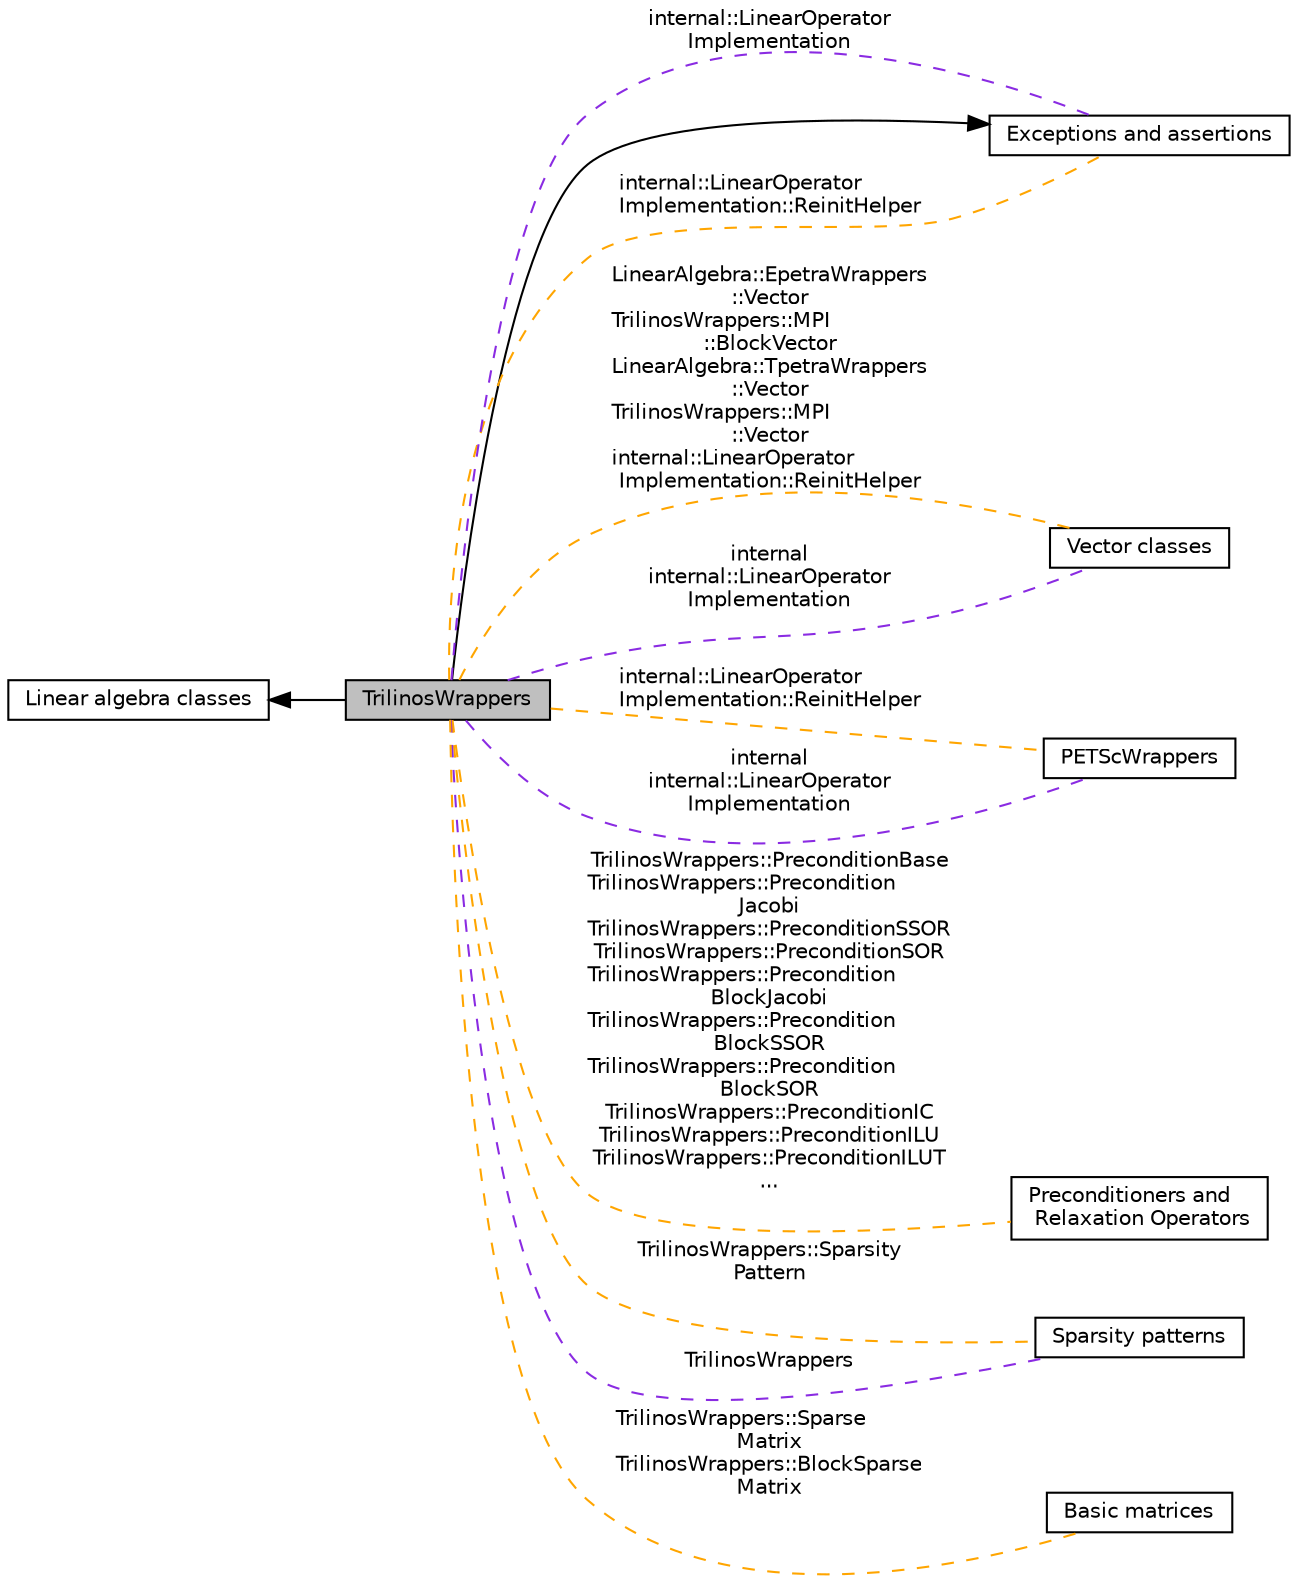 digraph "TrilinosWrappers"
{
  edge [fontname="Helvetica",fontsize="10",labelfontname="Helvetica",labelfontsize="10"];
  node [fontname="Helvetica",fontsize="10",shape=box];
  rankdir=LR;
  Node4 [label="Vector classes",height=0.2,width=0.4,color="black", fillcolor="white", style="filled",URL="$group__Vectors.html",tooltip="Here, we list all the classes that satisfy the VectorType concept and may be used in linear solvers (..."];
  Node3 [label="Exceptions and assertions",height=0.2,width=0.4,color="black", fillcolor="white", style="filled",URL="$group__Exceptions.html",tooltip="This module contains classes that are used in the exception mechanism of deal.II."];
  Node2 [label="Linear algebra classes",height=0.2,width=0.4,color="black", fillcolor="white", style="filled",URL="$group__LAC.html",tooltip="This module contains classes that involve linear algebra, i.e., those associated with matrices,..."];
  Node8 [label="PETScWrappers",height=0.2,width=0.4,color="black", fillcolor="white", style="filled",URL="$group__PETScWrappers.html",tooltip="The classes in this module are wrappers around functionality provided by the PETSc library...."];
  Node5 [label="Preconditioners and\l Relaxation Operators",height=0.2,width=0.4,color="black", fillcolor="white", style="filled",URL="$group__Preconditioners.html",tooltip=" "];
  Node7 [label="Sparsity patterns",height=0.2,width=0.4,color="black", fillcolor="white", style="filled",URL="$group__Sparsity.html",tooltip="Almost all finite element formulations lead to matrices that are \"sparse\", i.e., for which the number..."];
  Node6 [label="Basic matrices",height=0.2,width=0.4,color="black", fillcolor="white", style="filled",URL="$group__Matrix1.html",tooltip="These are the actual matrix classes provided by deal.II. It is possible to store values in them and r..."];
  Node1 [label="TrilinosWrappers",height=0.2,width=0.4,color="black", fillcolor="grey75", style="filled", fontcolor="black",tooltip="The classes in this module are wrappers around functionality provided by the Trilinos library...."];
  Node2->Node1 [shape=plaintext, dir="back", style="solid"];
  Node3->Node1 [shape=plaintext, dir="back", style="solid"];
  Node1->Node4 [shape=plaintext, label="LinearAlgebra::EpetraWrappers\l::Vector\nTrilinosWrappers::MPI\l::BlockVector\nLinearAlgebra::TpetraWrappers\l::Vector\nTrilinosWrappers::MPI\l::Vector\ninternal::LinearOperator\lImplementation::ReinitHelper", color="orange", dir="none", style="dashed"];
  Node1->Node5 [shape=plaintext, label="TrilinosWrappers::PreconditionBase\nTrilinosWrappers::Precondition\lJacobi\nTrilinosWrappers::PreconditionSSOR\nTrilinosWrappers::PreconditionSOR\nTrilinosWrappers::Precondition\lBlockJacobi\nTrilinosWrappers::Precondition\lBlockSSOR\nTrilinosWrappers::Precondition\lBlockSOR\nTrilinosWrappers::PreconditionIC\nTrilinosWrappers::PreconditionILU\nTrilinosWrappers::PreconditionILUT\n...", color="orange", dir="none", style="dashed"];
  Node1->Node6 [shape=plaintext, label="TrilinosWrappers::Sparse\lMatrix\nTrilinosWrappers::BlockSparse\lMatrix", color="orange", dir="none", style="dashed"];
  Node1->Node7 [shape=plaintext, label="TrilinosWrappers::Sparsity\lPattern", color="orange", dir="none", style="dashed"];
  Node1->Node3 [shape=plaintext, label="internal::LinearOperator\lImplementation::ReinitHelper", color="orange", dir="none", style="dashed"];
  Node1->Node8 [shape=plaintext, label="internal::LinearOperator\lImplementation::ReinitHelper", color="orange", dir="none", style="dashed"];
  Node1->Node7 [shape=plaintext, label="TrilinosWrappers", color="blueviolet", dir="none", style="dashed"];
  Node1->Node4 [shape=plaintext, label="internal\ninternal::LinearOperator\lImplementation", color="blueviolet", dir="none", style="dashed"];
  Node1->Node8 [shape=plaintext, label="internal\ninternal::LinearOperator\lImplementation", color="blueviolet", dir="none", style="dashed"];
  Node1->Node3 [shape=plaintext, label="internal::LinearOperator\lImplementation", color="blueviolet", dir="none", style="dashed"];
}
